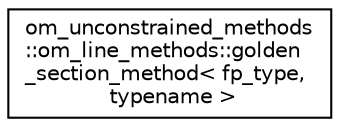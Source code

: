digraph "Graphical Class Hierarchy"
{
 // LATEX_PDF_SIZE
  edge [fontname="Helvetica",fontsize="10",labelfontname="Helvetica",labelfontsize="10"];
  node [fontname="Helvetica",fontsize="10",shape=record];
  rankdir="LR";
  Node0 [label="om_unconstrained_methods\l::om_line_methods::golden\l_section_method\< fp_type,\l typename \>",height=0.2,width=0.4,color="black", fillcolor="white", style="filled",URL="$classom__unconstrained__methods_1_1om__line__methods_1_1golden__section__method.html",tooltip="Golden section method object."];
}

